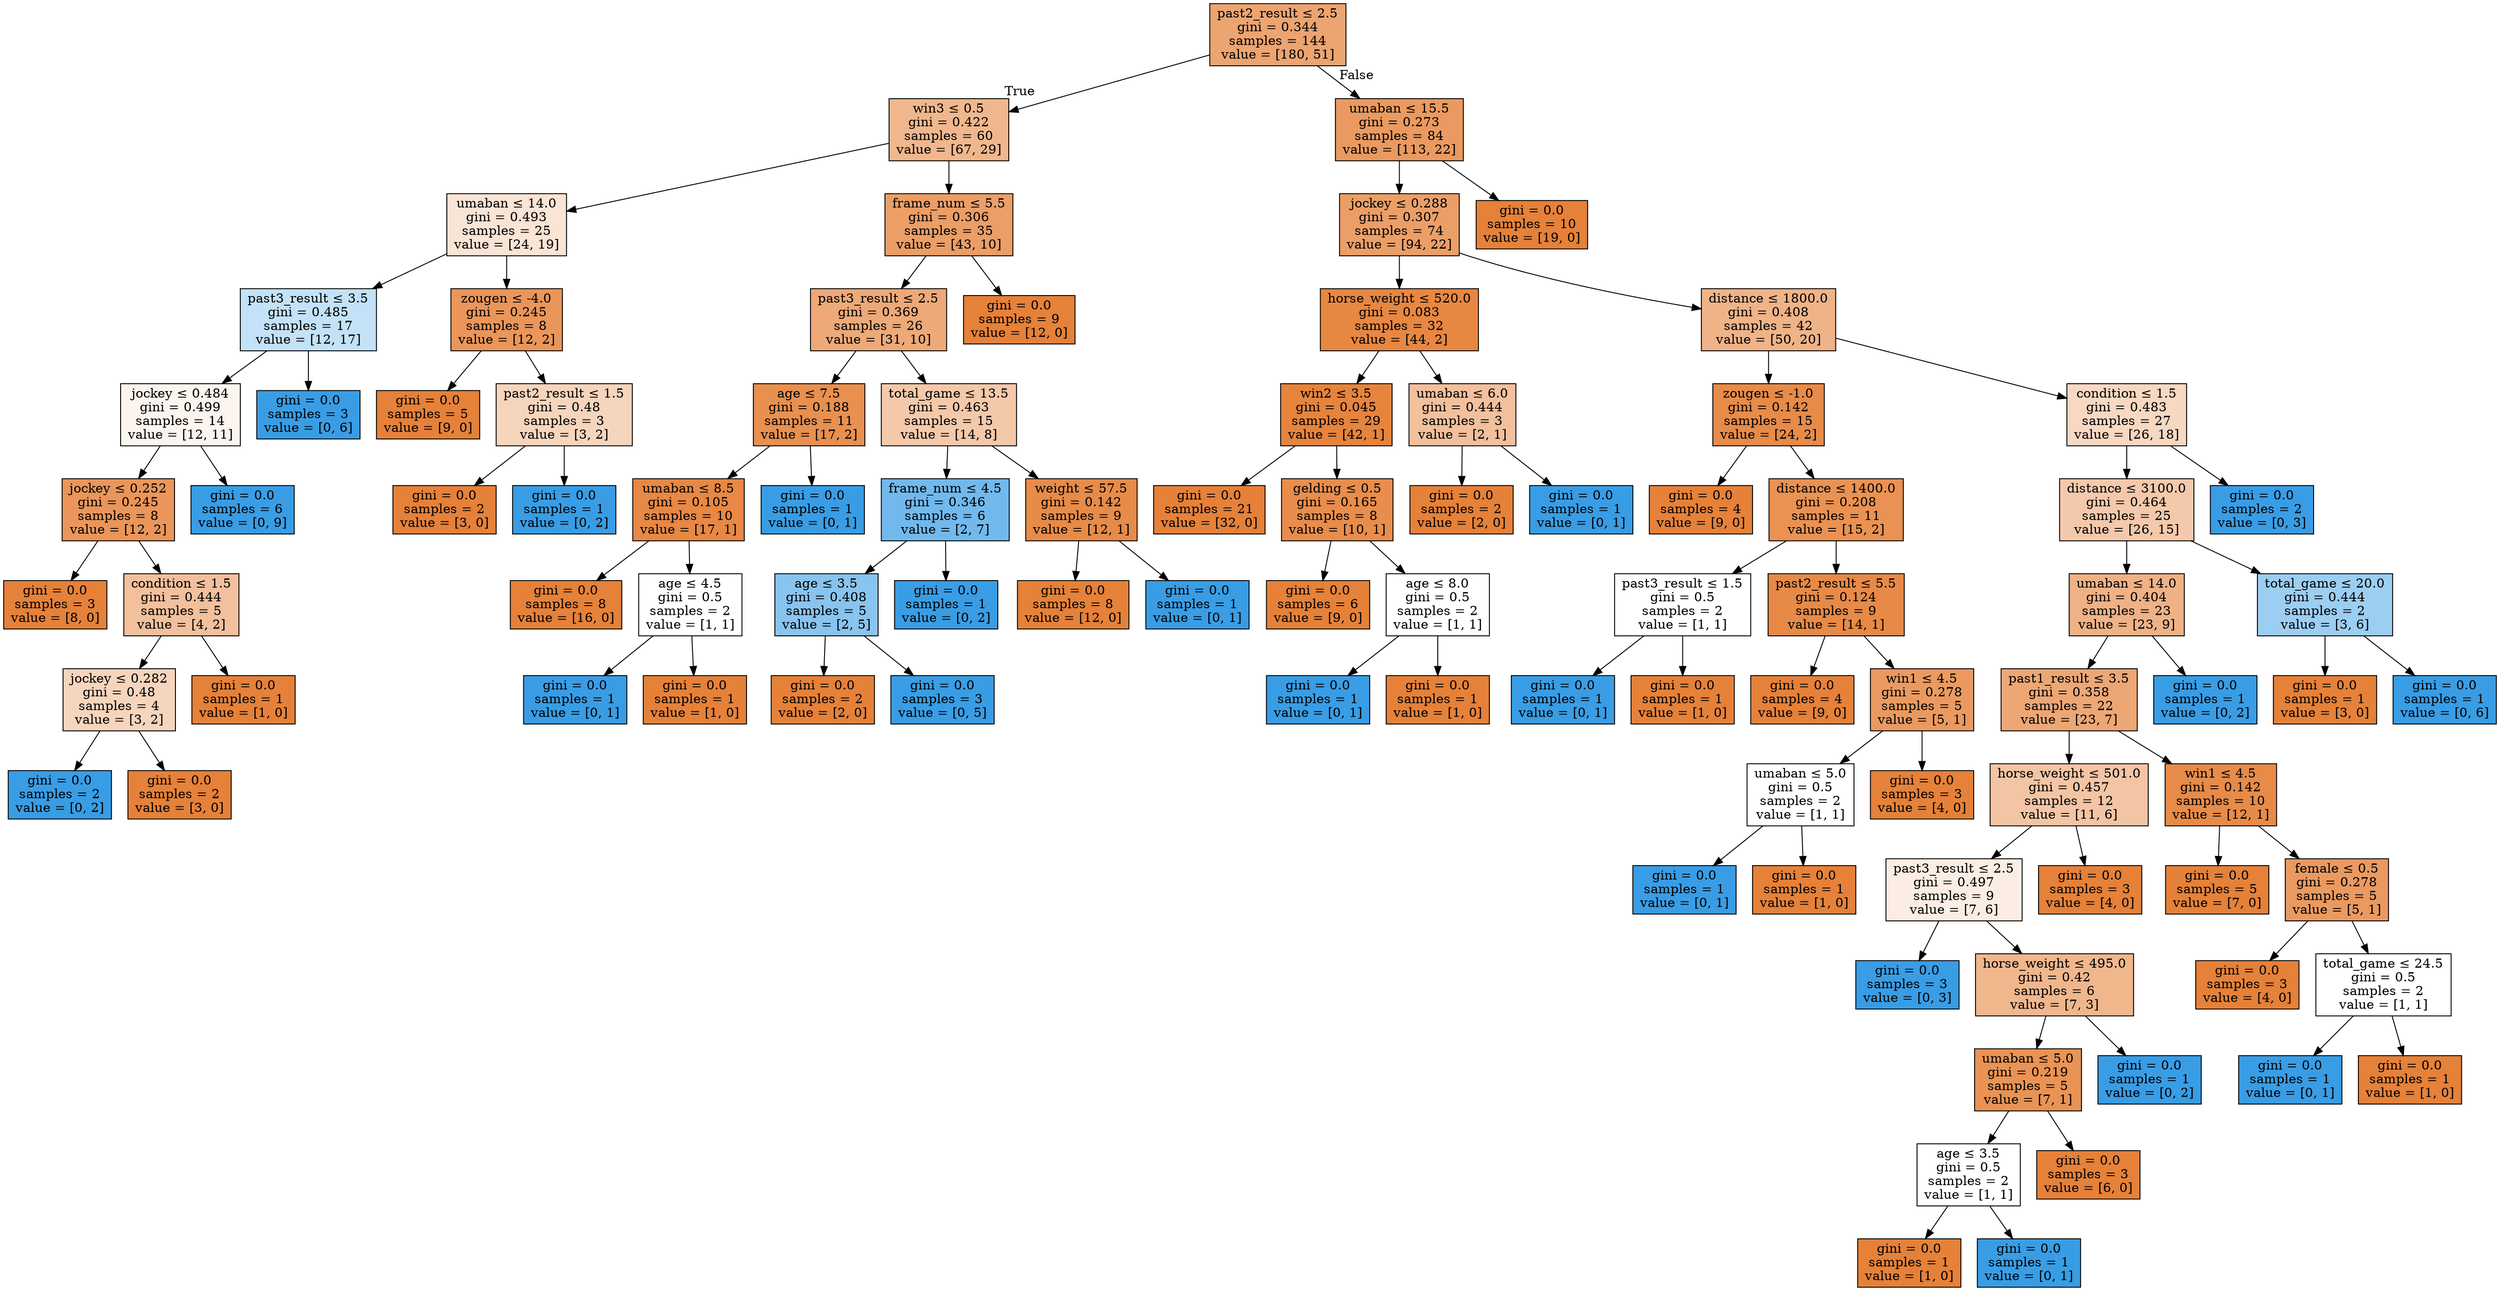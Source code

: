 digraph Tree {
node [shape=box, style="filled", color="black"] ;
0 [label=<past2_result &le; 2.5<br/>gini = 0.344<br/>samples = 144<br/>value = [180, 51]>, fillcolor="#e58139b7"] ;
1 [label=<win3 &le; 0.5<br/>gini = 0.422<br/>samples = 60<br/>value = [67, 29]>, fillcolor="#e5813991"] ;
0 -> 1 [labeldistance=2.5, labelangle=45, headlabel="True"] ;
2 [label=<umaban &le; 14.0<br/>gini = 0.493<br/>samples = 25<br/>value = [24, 19]>, fillcolor="#e5813935"] ;
1 -> 2 ;
3 [label=<past3_result &le; 3.5<br/>gini = 0.485<br/>samples = 17<br/>value = [12, 17]>, fillcolor="#399de54b"] ;
2 -> 3 ;
4 [label=<jockey &le; 0.484<br/>gini = 0.499<br/>samples = 14<br/>value = [12, 11]>, fillcolor="#e5813915"] ;
3 -> 4 ;
5 [label=<jockey &le; 0.252<br/>gini = 0.245<br/>samples = 8<br/>value = [12, 2]>, fillcolor="#e58139d4"] ;
4 -> 5 ;
6 [label=<gini = 0.0<br/>samples = 3<br/>value = [8, 0]>, fillcolor="#e58139ff"] ;
5 -> 6 ;
7 [label=<condition &le; 1.5<br/>gini = 0.444<br/>samples = 5<br/>value = [4, 2]>, fillcolor="#e581397f"] ;
5 -> 7 ;
8 [label=<jockey &le; 0.282<br/>gini = 0.48<br/>samples = 4<br/>value = [3, 2]>, fillcolor="#e5813955"] ;
7 -> 8 ;
9 [label=<gini = 0.0<br/>samples = 2<br/>value = [0, 2]>, fillcolor="#399de5ff"] ;
8 -> 9 ;
10 [label=<gini = 0.0<br/>samples = 2<br/>value = [3, 0]>, fillcolor="#e58139ff"] ;
8 -> 10 ;
11 [label=<gini = 0.0<br/>samples = 1<br/>value = [1, 0]>, fillcolor="#e58139ff"] ;
7 -> 11 ;
12 [label=<gini = 0.0<br/>samples = 6<br/>value = [0, 9]>, fillcolor="#399de5ff"] ;
4 -> 12 ;
13 [label=<gini = 0.0<br/>samples = 3<br/>value = [0, 6]>, fillcolor="#399de5ff"] ;
3 -> 13 ;
14 [label=<zougen &le; -4.0<br/>gini = 0.245<br/>samples = 8<br/>value = [12, 2]>, fillcolor="#e58139d4"] ;
2 -> 14 ;
15 [label=<gini = 0.0<br/>samples = 5<br/>value = [9, 0]>, fillcolor="#e58139ff"] ;
14 -> 15 ;
16 [label=<past2_result &le; 1.5<br/>gini = 0.48<br/>samples = 3<br/>value = [3, 2]>, fillcolor="#e5813955"] ;
14 -> 16 ;
17 [label=<gini = 0.0<br/>samples = 2<br/>value = [3, 0]>, fillcolor="#e58139ff"] ;
16 -> 17 ;
18 [label=<gini = 0.0<br/>samples = 1<br/>value = [0, 2]>, fillcolor="#399de5ff"] ;
16 -> 18 ;
19 [label=<frame_num &le; 5.5<br/>gini = 0.306<br/>samples = 35<br/>value = [43, 10]>, fillcolor="#e58139c4"] ;
1 -> 19 ;
20 [label=<past3_result &le; 2.5<br/>gini = 0.369<br/>samples = 26<br/>value = [31, 10]>, fillcolor="#e58139ad"] ;
19 -> 20 ;
21 [label=<age &le; 7.5<br/>gini = 0.188<br/>samples = 11<br/>value = [17, 2]>, fillcolor="#e58139e1"] ;
20 -> 21 ;
22 [label=<umaban &le; 8.5<br/>gini = 0.105<br/>samples = 10<br/>value = [17, 1]>, fillcolor="#e58139f0"] ;
21 -> 22 ;
23 [label=<gini = 0.0<br/>samples = 8<br/>value = [16, 0]>, fillcolor="#e58139ff"] ;
22 -> 23 ;
24 [label=<age &le; 4.5<br/>gini = 0.5<br/>samples = 2<br/>value = [1, 1]>, fillcolor="#e5813900"] ;
22 -> 24 ;
25 [label=<gini = 0.0<br/>samples = 1<br/>value = [0, 1]>, fillcolor="#399de5ff"] ;
24 -> 25 ;
26 [label=<gini = 0.0<br/>samples = 1<br/>value = [1, 0]>, fillcolor="#e58139ff"] ;
24 -> 26 ;
27 [label=<gini = 0.0<br/>samples = 1<br/>value = [0, 1]>, fillcolor="#399de5ff"] ;
21 -> 27 ;
28 [label=<total_game &le; 13.5<br/>gini = 0.463<br/>samples = 15<br/>value = [14, 8]>, fillcolor="#e581396d"] ;
20 -> 28 ;
29 [label=<frame_num &le; 4.5<br/>gini = 0.346<br/>samples = 6<br/>value = [2, 7]>, fillcolor="#399de5b6"] ;
28 -> 29 ;
30 [label=<age &le; 3.5<br/>gini = 0.408<br/>samples = 5<br/>value = [2, 5]>, fillcolor="#399de599"] ;
29 -> 30 ;
31 [label=<gini = 0.0<br/>samples = 2<br/>value = [2, 0]>, fillcolor="#e58139ff"] ;
30 -> 31 ;
32 [label=<gini = 0.0<br/>samples = 3<br/>value = [0, 5]>, fillcolor="#399de5ff"] ;
30 -> 32 ;
33 [label=<gini = 0.0<br/>samples = 1<br/>value = [0, 2]>, fillcolor="#399de5ff"] ;
29 -> 33 ;
34 [label=<weight &le; 57.5<br/>gini = 0.142<br/>samples = 9<br/>value = [12, 1]>, fillcolor="#e58139ea"] ;
28 -> 34 ;
35 [label=<gini = 0.0<br/>samples = 8<br/>value = [12, 0]>, fillcolor="#e58139ff"] ;
34 -> 35 ;
36 [label=<gini = 0.0<br/>samples = 1<br/>value = [0, 1]>, fillcolor="#399de5ff"] ;
34 -> 36 ;
37 [label=<gini = 0.0<br/>samples = 9<br/>value = [12, 0]>, fillcolor="#e58139ff"] ;
19 -> 37 ;
38 [label=<umaban &le; 15.5<br/>gini = 0.273<br/>samples = 84<br/>value = [113, 22]>, fillcolor="#e58139cd"] ;
0 -> 38 [labeldistance=2.5, labelangle=-45, headlabel="False"] ;
39 [label=<jockey &le; 0.288<br/>gini = 0.307<br/>samples = 74<br/>value = [94, 22]>, fillcolor="#e58139c3"] ;
38 -> 39 ;
40 [label=<horse_weight &le; 520.0<br/>gini = 0.083<br/>samples = 32<br/>value = [44, 2]>, fillcolor="#e58139f3"] ;
39 -> 40 ;
41 [label=<win2 &le; 3.5<br/>gini = 0.045<br/>samples = 29<br/>value = [42, 1]>, fillcolor="#e58139f9"] ;
40 -> 41 ;
42 [label=<gini = 0.0<br/>samples = 21<br/>value = [32, 0]>, fillcolor="#e58139ff"] ;
41 -> 42 ;
43 [label=<gelding &le; 0.5<br/>gini = 0.165<br/>samples = 8<br/>value = [10, 1]>, fillcolor="#e58139e6"] ;
41 -> 43 ;
44 [label=<gini = 0.0<br/>samples = 6<br/>value = [9, 0]>, fillcolor="#e58139ff"] ;
43 -> 44 ;
45 [label=<age &le; 8.0<br/>gini = 0.5<br/>samples = 2<br/>value = [1, 1]>, fillcolor="#e5813900"] ;
43 -> 45 ;
46 [label=<gini = 0.0<br/>samples = 1<br/>value = [0, 1]>, fillcolor="#399de5ff"] ;
45 -> 46 ;
47 [label=<gini = 0.0<br/>samples = 1<br/>value = [1, 0]>, fillcolor="#e58139ff"] ;
45 -> 47 ;
48 [label=<umaban &le; 6.0<br/>gini = 0.444<br/>samples = 3<br/>value = [2, 1]>, fillcolor="#e581397f"] ;
40 -> 48 ;
49 [label=<gini = 0.0<br/>samples = 2<br/>value = [2, 0]>, fillcolor="#e58139ff"] ;
48 -> 49 ;
50 [label=<gini = 0.0<br/>samples = 1<br/>value = [0, 1]>, fillcolor="#399de5ff"] ;
48 -> 50 ;
51 [label=<distance &le; 1800.0<br/>gini = 0.408<br/>samples = 42<br/>value = [50, 20]>, fillcolor="#e5813999"] ;
39 -> 51 ;
52 [label=<zougen &le; -1.0<br/>gini = 0.142<br/>samples = 15<br/>value = [24, 2]>, fillcolor="#e58139ea"] ;
51 -> 52 ;
53 [label=<gini = 0.0<br/>samples = 4<br/>value = [9, 0]>, fillcolor="#e58139ff"] ;
52 -> 53 ;
54 [label=<distance &le; 1400.0<br/>gini = 0.208<br/>samples = 11<br/>value = [15, 2]>, fillcolor="#e58139dd"] ;
52 -> 54 ;
55 [label=<past3_result &le; 1.5<br/>gini = 0.5<br/>samples = 2<br/>value = [1, 1]>, fillcolor="#e5813900"] ;
54 -> 55 ;
56 [label=<gini = 0.0<br/>samples = 1<br/>value = [0, 1]>, fillcolor="#399de5ff"] ;
55 -> 56 ;
57 [label=<gini = 0.0<br/>samples = 1<br/>value = [1, 0]>, fillcolor="#e58139ff"] ;
55 -> 57 ;
58 [label=<past2_result &le; 5.5<br/>gini = 0.124<br/>samples = 9<br/>value = [14, 1]>, fillcolor="#e58139ed"] ;
54 -> 58 ;
59 [label=<gini = 0.0<br/>samples = 4<br/>value = [9, 0]>, fillcolor="#e58139ff"] ;
58 -> 59 ;
60 [label=<win1 &le; 4.5<br/>gini = 0.278<br/>samples = 5<br/>value = [5, 1]>, fillcolor="#e58139cc"] ;
58 -> 60 ;
61 [label=<umaban &le; 5.0<br/>gini = 0.5<br/>samples = 2<br/>value = [1, 1]>, fillcolor="#e5813900"] ;
60 -> 61 ;
62 [label=<gini = 0.0<br/>samples = 1<br/>value = [0, 1]>, fillcolor="#399de5ff"] ;
61 -> 62 ;
63 [label=<gini = 0.0<br/>samples = 1<br/>value = [1, 0]>, fillcolor="#e58139ff"] ;
61 -> 63 ;
64 [label=<gini = 0.0<br/>samples = 3<br/>value = [4, 0]>, fillcolor="#e58139ff"] ;
60 -> 64 ;
65 [label=<condition &le; 1.5<br/>gini = 0.483<br/>samples = 27<br/>value = [26, 18]>, fillcolor="#e581394e"] ;
51 -> 65 ;
66 [label=<distance &le; 3100.0<br/>gini = 0.464<br/>samples = 25<br/>value = [26, 15]>, fillcolor="#e581396c"] ;
65 -> 66 ;
67 [label=<umaban &le; 14.0<br/>gini = 0.404<br/>samples = 23<br/>value = [23, 9]>, fillcolor="#e581399b"] ;
66 -> 67 ;
68 [label=<past1_result &le; 3.5<br/>gini = 0.358<br/>samples = 22<br/>value = [23, 7]>, fillcolor="#e58139b1"] ;
67 -> 68 ;
69 [label=<horse_weight &le; 501.0<br/>gini = 0.457<br/>samples = 12<br/>value = [11, 6]>, fillcolor="#e5813974"] ;
68 -> 69 ;
70 [label=<past3_result &le; 2.5<br/>gini = 0.497<br/>samples = 9<br/>value = [7, 6]>, fillcolor="#e5813924"] ;
69 -> 70 ;
71 [label=<gini = 0.0<br/>samples = 3<br/>value = [0, 3]>, fillcolor="#399de5ff"] ;
70 -> 71 ;
72 [label=<horse_weight &le; 495.0<br/>gini = 0.42<br/>samples = 6<br/>value = [7, 3]>, fillcolor="#e5813992"] ;
70 -> 72 ;
73 [label=<umaban &le; 5.0<br/>gini = 0.219<br/>samples = 5<br/>value = [7, 1]>, fillcolor="#e58139db"] ;
72 -> 73 ;
74 [label=<age &le; 3.5<br/>gini = 0.5<br/>samples = 2<br/>value = [1, 1]>, fillcolor="#e5813900"] ;
73 -> 74 ;
75 [label=<gini = 0.0<br/>samples = 1<br/>value = [1, 0]>, fillcolor="#e58139ff"] ;
74 -> 75 ;
76 [label=<gini = 0.0<br/>samples = 1<br/>value = [0, 1]>, fillcolor="#399de5ff"] ;
74 -> 76 ;
77 [label=<gini = 0.0<br/>samples = 3<br/>value = [6, 0]>, fillcolor="#e58139ff"] ;
73 -> 77 ;
78 [label=<gini = 0.0<br/>samples = 1<br/>value = [0, 2]>, fillcolor="#399de5ff"] ;
72 -> 78 ;
79 [label=<gini = 0.0<br/>samples = 3<br/>value = [4, 0]>, fillcolor="#e58139ff"] ;
69 -> 79 ;
80 [label=<win1 &le; 4.5<br/>gini = 0.142<br/>samples = 10<br/>value = [12, 1]>, fillcolor="#e58139ea"] ;
68 -> 80 ;
81 [label=<gini = 0.0<br/>samples = 5<br/>value = [7, 0]>, fillcolor="#e58139ff"] ;
80 -> 81 ;
82 [label=<female &le; 0.5<br/>gini = 0.278<br/>samples = 5<br/>value = [5, 1]>, fillcolor="#e58139cc"] ;
80 -> 82 ;
83 [label=<gini = 0.0<br/>samples = 3<br/>value = [4, 0]>, fillcolor="#e58139ff"] ;
82 -> 83 ;
84 [label=<total_game &le; 24.5<br/>gini = 0.5<br/>samples = 2<br/>value = [1, 1]>, fillcolor="#e5813900"] ;
82 -> 84 ;
85 [label=<gini = 0.0<br/>samples = 1<br/>value = [0, 1]>, fillcolor="#399de5ff"] ;
84 -> 85 ;
86 [label=<gini = 0.0<br/>samples = 1<br/>value = [1, 0]>, fillcolor="#e58139ff"] ;
84 -> 86 ;
87 [label=<gini = 0.0<br/>samples = 1<br/>value = [0, 2]>, fillcolor="#399de5ff"] ;
67 -> 87 ;
88 [label=<total_game &le; 20.0<br/>gini = 0.444<br/>samples = 2<br/>value = [3, 6]>, fillcolor="#399de57f"] ;
66 -> 88 ;
89 [label=<gini = 0.0<br/>samples = 1<br/>value = [3, 0]>, fillcolor="#e58139ff"] ;
88 -> 89 ;
90 [label=<gini = 0.0<br/>samples = 1<br/>value = [0, 6]>, fillcolor="#399de5ff"] ;
88 -> 90 ;
91 [label=<gini = 0.0<br/>samples = 2<br/>value = [0, 3]>, fillcolor="#399de5ff"] ;
65 -> 91 ;
92 [label=<gini = 0.0<br/>samples = 10<br/>value = [19, 0]>, fillcolor="#e58139ff"] ;
38 -> 92 ;
}